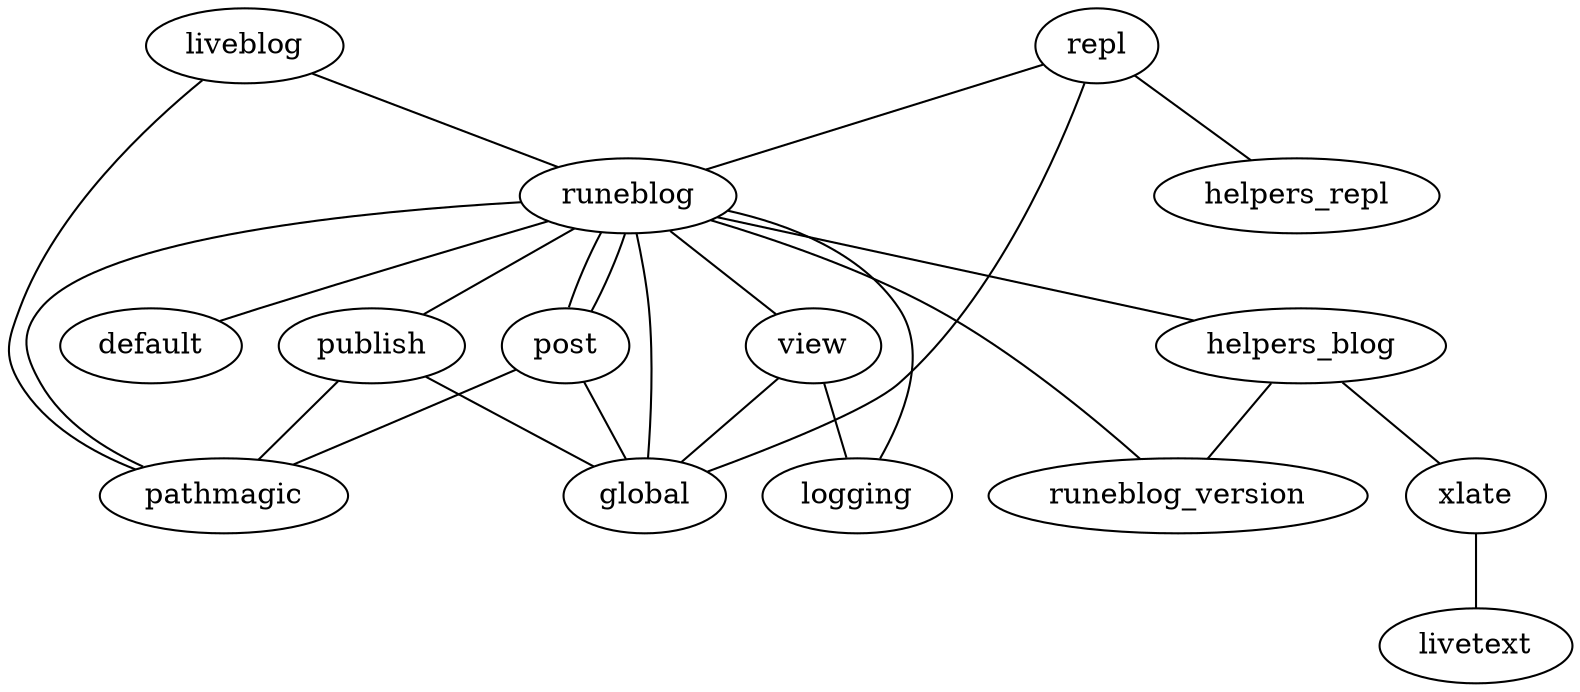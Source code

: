 graph mylibs {
	graph [bb="0,0,635.29,324"];
	node [label="\N"];
	helpers_blog	 [height=0.5,
		pos="553.66,162",
		width=1.5497];
	runeblog_version	 [height=0.5,
		pos="481.66,90",
		width=1.9999];
	helpers_blog -- runeblog_version	 [pos="536.23,144.57 525,133.33 510.44,118.77 499.18,107.52"];
	xlate	 [height=0.5,
		pos="598.66,90",
		width=0.75813];
	helpers_blog -- xlate	 [pos="564.79,144.2 571.87,132.88 580.98,118.29 587.98,107.1"];
	livetext	 [height=0.5,
		pos="598.66,18",
		width=1.0175];
	xlate -- livetext	 [pos="598.66,71.831 598.66,61 598.66,47.288 598.66,36.413"];
	liveblog	 [height=0.5,
		pos="93.663,306",
		width=1.0858];
	runeblog	 [height=0.5,
		pos="256.66,234",
		width=1.154];
	liveblog -- runeblog	 [pos="122.06,293.46 151.61,280.4 197.66,260.06 227.5,246.88"];
	pathmagic	 [height=0.5,
		pos="71.663,90",
		width=1.3039];
	liveblog -- pathmagic	 [pos="76.832,289.56 55.229,267.15 18.848,224.67 4.6631,180 -0.17956,164.75 -2.2418,158.43 4.6631,144 12.787,127.02 29.144,113.67 43.663,\
104.5"];
	runeblog -- helpers_blog	 [pos="293.08,225.17 347.53,211.97 450.03,187.12 508.95,172.84"];
	runeblog -- runeblog_version	 [pos="291.82,224.26 320.23,215.4 360.47,200.57 391.66,180 422.47,159.69 451.38,127.58 467.76,107.7"];
	runeblog -- pathmagic	 [pos="215.63,230.9 153.3,225.24 39.397,210.86 14.663,180 -4.7688,155.75 25.852,124.57 49.199,106"];
	post	 [height=0.5,
		pos="228.66,162",
		width=0.75];
	runeblog -- post	 [pos="244.01,216.57 238.56,205.5 232.98,191.2 229.73,180.02"];
	global	 [height=0.5,
		pos="267.66,90",
		width=0.89475];
	runeblog -- global	 [pos="259.92,215.57 261.63,205.16 263.59,191.89 264.66,180 266.9,155.24 267.52,126.52 267.66,108.31"];
	publish	 [height=0.5,
		pos="147.66,162",
		width=1.0041];
	runeblog -- publish	 [pos="233.81,218.91 214.96,206.45 188.38,188.89 169.74,176.58"];
	logging	 [height=0.5,
		pos="354.66,90",
		width=1.0314];
	runeblog -- logging	 [pos="295.45,227.5 322.72,220.69 357.32,207.01 374.66,180 389.02,157.64 376.35,126.44 365.66,107.26"];
	default	 [height=0.5,
		pos="58.663,162",
		width=0.96276];
	runeblog -- default	 [pos="223.74,223 192.44,212.41 144.12,195.74 102.66,180 97.262,177.95 91.524,175.67 86.039,173.45"];
	view	 [height=0.5,
		pos="338.66,162",
		width=0.75825];
	runeblog -- view	 [pos="275.27,217.66 289.35,205.3 308.52,188.47 322.08,176.56"];
	post -- runeblog	 [pos="240.83,178.44 246.4,189.59 252.2,204.33 255.55,215.83"];
	post -- pathmagic	 [pos="207.04,150.99 202.32,148.65 197.34,146.21 192.66,144 162.4,129.69 127.45,114.2 102.92,103.5"];
	post -- global	 [pos="237.91,144.94 244.03,133.63 252.05,118.83 258.22,107.44"];
	publish -- pathmagic	 [pos="130.8,146.02 118.46,134.34 101.78,118.53 89.275,106.69"];
	publish -- global	 [pos="170.8,148.12 192.32,135.2 224.17,116.09 245.41,103.35"];
	repl	 [height=0.5,
		pos="469.66,306",
		width=0.75];
	repl -- runeblog	 [pos="445.23,297.74 406.87,284.78 332.49,259.63 289.5,245.1"];
	repl -- global	 [pos="463.28,288.47 450.76,256.19 420.18,186.74 374.66,144 368.14,137.88 322.08,115.6 292.56,101.65"];
	helpers_repl	 [height=0.5,
		pos="551.66,234",
		width=1.4949];
	repl -- helpers_repl	 [pos="486.26,291.43 499.64,279.68 518.48,263.14 532.51,250.82"];
	view -- global	 [pos="323.61,146.73 311.88,134.84 295.65,118.38 283.69,106.25"];
	view -- logging	 [pos="342.7,143.83 345.14,132.83 348.25,118.86 350.68,107.91"];
}

